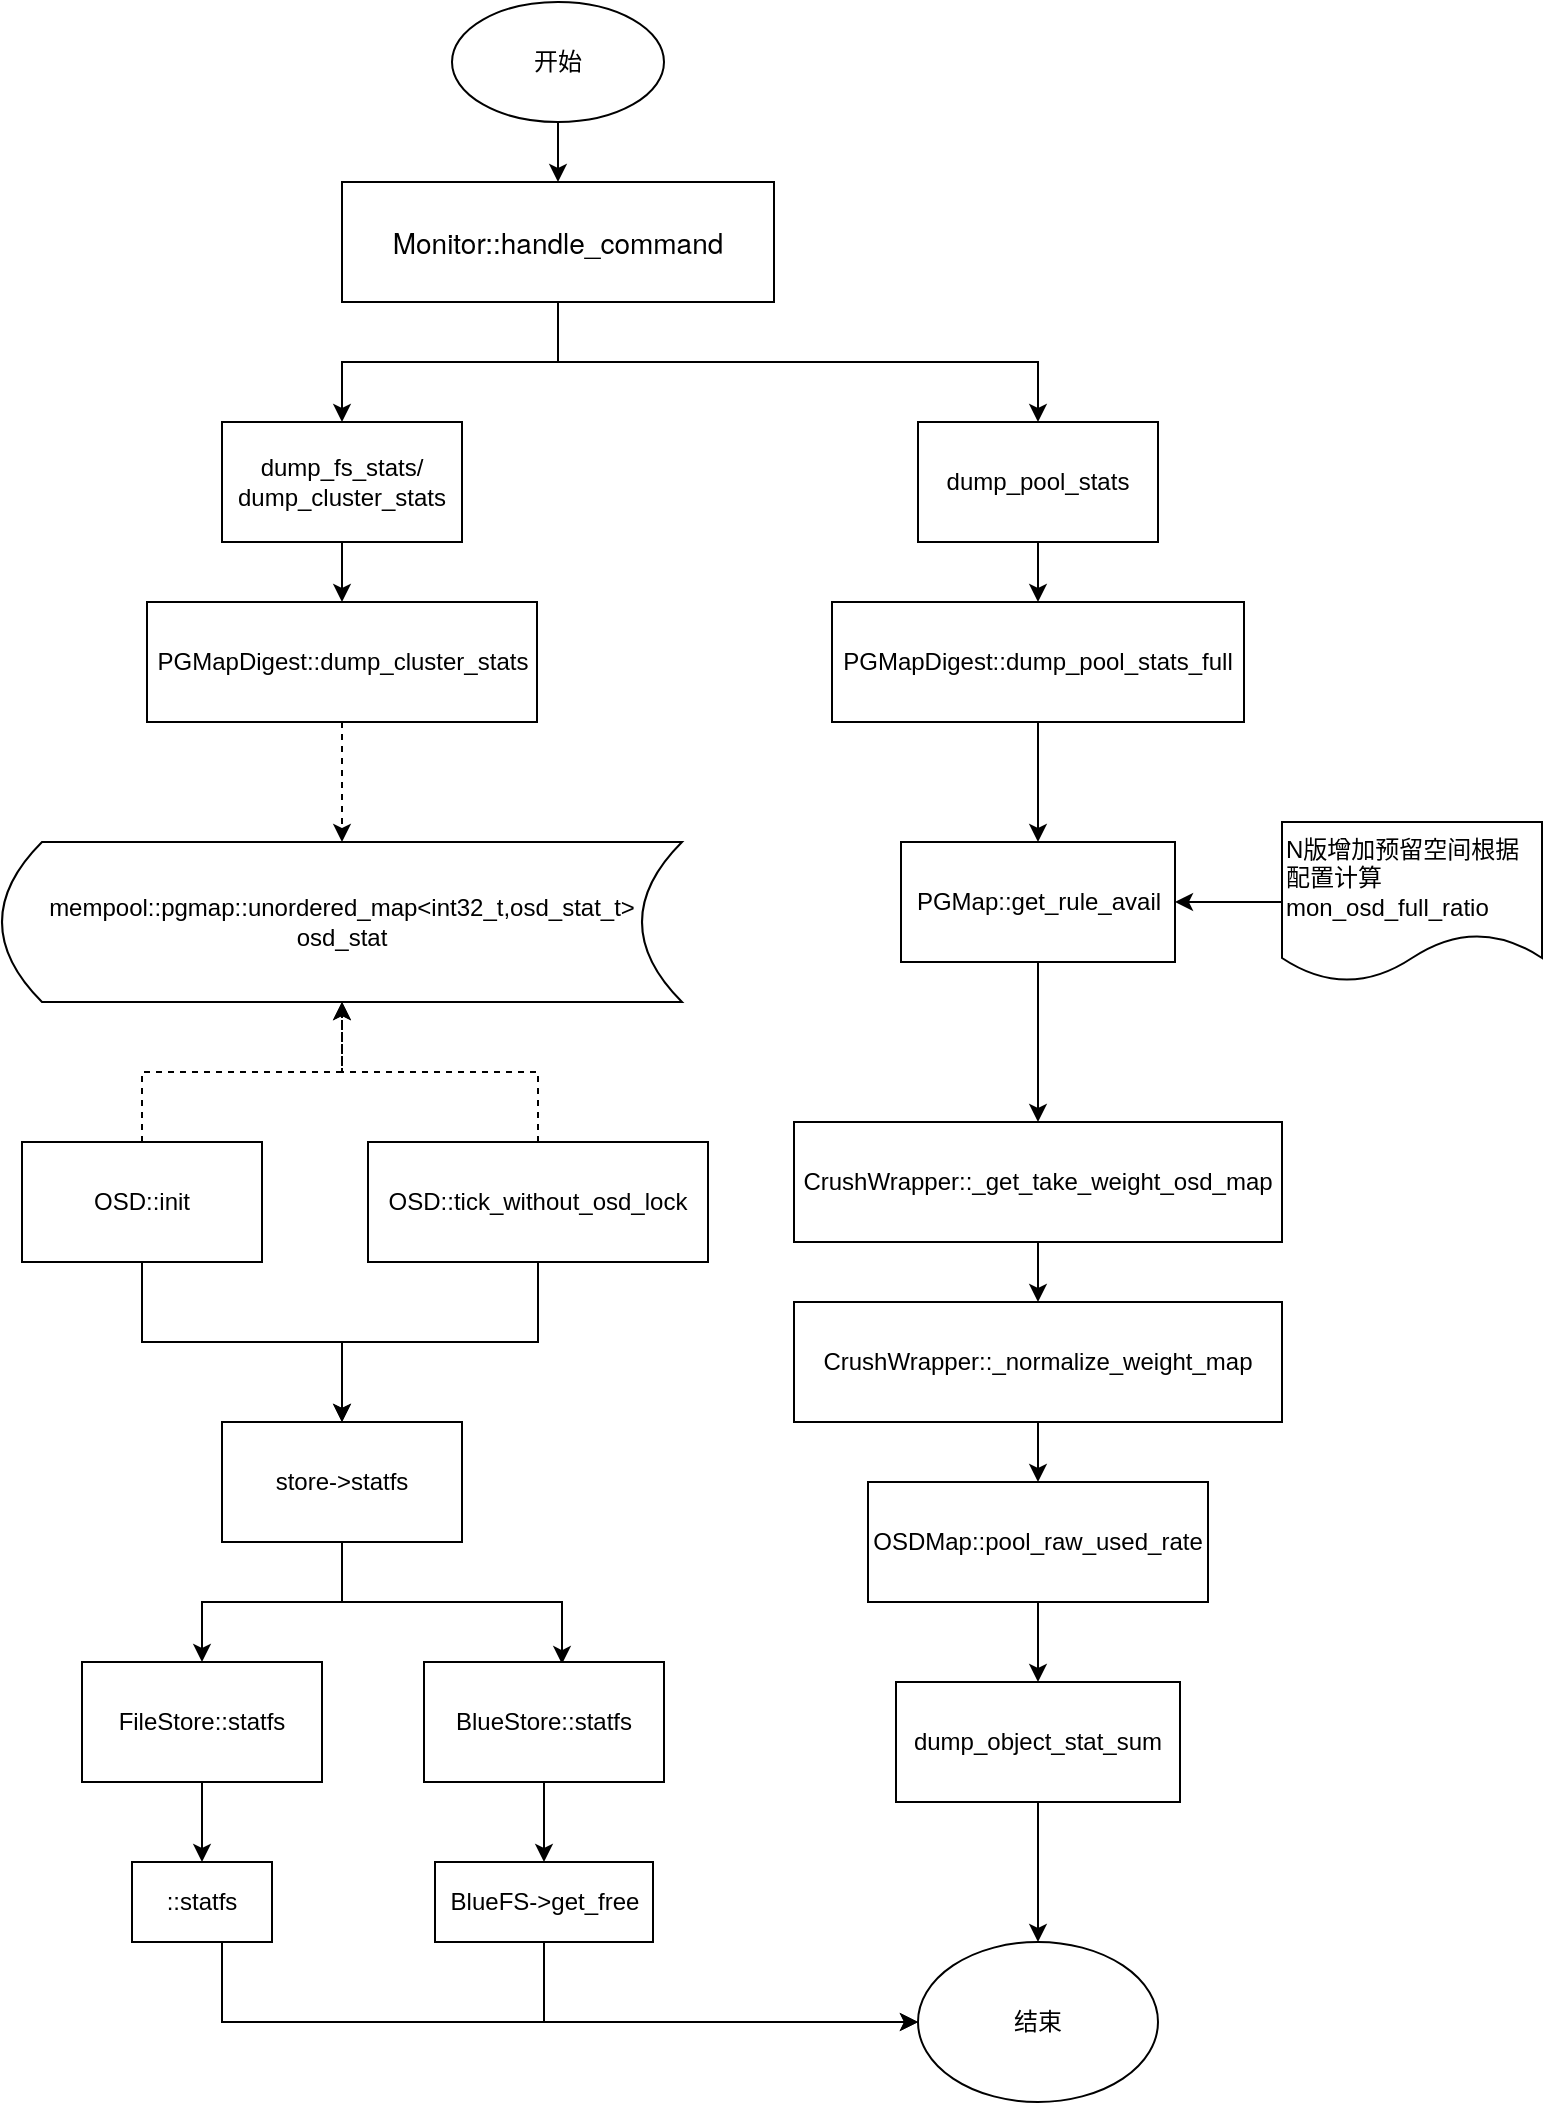 <mxfile version="13.10.3" type="github">
  <diagram id="6e-vJD3wvlppIElbMWfc" name="Page-1">
    <mxGraphModel dx="1426" dy="744" grid="1" gridSize="10" guides="1" tooltips="1" connect="1" arrows="1" fold="1" page="1" pageScale="1" pageWidth="827" pageHeight="1169" math="0" shadow="0">
      <root>
        <mxCell id="0" />
        <mxCell id="1" parent="0" />
        <mxCell id="qqQF4ZpkAIQ9nv0Ad5gP-3" value="" style="edgeStyle=orthogonalEdgeStyle;rounded=0;orthogonalLoop=1;jettySize=auto;html=1;" edge="1" parent="1" source="qqQF4ZpkAIQ9nv0Ad5gP-1" target="qqQF4ZpkAIQ9nv0Ad5gP-2">
          <mxGeometry relative="1" as="geometry" />
        </mxCell>
        <mxCell id="qqQF4ZpkAIQ9nv0Ad5gP-1" value="开始" style="ellipse;whiteSpace=wrap;html=1;" vertex="1" parent="1">
          <mxGeometry x="255" y="30" width="106" height="60" as="geometry" />
        </mxCell>
        <mxCell id="qqQF4ZpkAIQ9nv0Ad5gP-5" value="" style="edgeStyle=orthogonalEdgeStyle;rounded=0;orthogonalLoop=1;jettySize=auto;html=1;" edge="1" parent="1" source="qqQF4ZpkAIQ9nv0Ad5gP-2" target="qqQF4ZpkAIQ9nv0Ad5gP-4">
          <mxGeometry relative="1" as="geometry" />
        </mxCell>
        <mxCell id="qqQF4ZpkAIQ9nv0Ad5gP-9" style="edgeStyle=orthogonalEdgeStyle;rounded=0;orthogonalLoop=1;jettySize=auto;html=1;exitX=0.5;exitY=1;exitDx=0;exitDy=0;entryX=0.5;entryY=0;entryDx=0;entryDy=0;" edge="1" parent="1" source="qqQF4ZpkAIQ9nv0Ad5gP-2" target="qqQF4ZpkAIQ9nv0Ad5gP-7">
          <mxGeometry relative="1" as="geometry" />
        </mxCell>
        <mxCell id="qqQF4ZpkAIQ9nv0Ad5gP-2" value="&lt;div style=&quot;text-align: left&quot;&gt;&lt;span style=&quot;font-size: 14px&quot;&gt;&lt;font face=&quot;helvetica neue, helvetica, verdana, arial, sans-serif&quot;&gt;Monitor::handle_command&lt;/font&gt;&lt;/span&gt;&lt;/div&gt;" style="whiteSpace=wrap;html=1;" vertex="1" parent="1">
          <mxGeometry x="200" y="120" width="216" height="60" as="geometry" />
        </mxCell>
        <mxCell id="qqQF4ZpkAIQ9nv0Ad5gP-13" value="" style="edgeStyle=orthogonalEdgeStyle;rounded=0;orthogonalLoop=1;jettySize=auto;html=1;" edge="1" parent="1" source="qqQF4ZpkAIQ9nv0Ad5gP-4" target="qqQF4ZpkAIQ9nv0Ad5gP-12">
          <mxGeometry relative="1" as="geometry" />
        </mxCell>
        <mxCell id="qqQF4ZpkAIQ9nv0Ad5gP-4" value="dump_fs_stats/&lt;br&gt;dump_cluster_stats" style="whiteSpace=wrap;html=1;" vertex="1" parent="1">
          <mxGeometry x="140" y="240" width="120" height="60" as="geometry" />
        </mxCell>
        <mxCell id="qqQF4ZpkAIQ9nv0Ad5gP-11" value="" style="edgeStyle=orthogonalEdgeStyle;rounded=0;orthogonalLoop=1;jettySize=auto;html=1;" edge="1" parent="1" source="qqQF4ZpkAIQ9nv0Ad5gP-7" target="qqQF4ZpkAIQ9nv0Ad5gP-10">
          <mxGeometry relative="1" as="geometry" />
        </mxCell>
        <mxCell id="qqQF4ZpkAIQ9nv0Ad5gP-7" value="dump_pool_stats" style="rounded=0;whiteSpace=wrap;html=1;" vertex="1" parent="1">
          <mxGeometry x="488" y="240" width="120" height="60" as="geometry" />
        </mxCell>
        <mxCell id="qqQF4ZpkAIQ9nv0Ad5gP-39" value="" style="edgeStyle=orthogonalEdgeStyle;rounded=0;orthogonalLoop=1;jettySize=auto;html=1;" edge="1" parent="1" source="qqQF4ZpkAIQ9nv0Ad5gP-10" target="qqQF4ZpkAIQ9nv0Ad5gP-38">
          <mxGeometry relative="1" as="geometry" />
        </mxCell>
        <mxCell id="qqQF4ZpkAIQ9nv0Ad5gP-10" value="PGMapDigest::dump_pool_stats_full" style="whiteSpace=wrap;html=1;rounded=0;" vertex="1" parent="1">
          <mxGeometry x="445" y="330" width="206" height="60" as="geometry" />
        </mxCell>
        <mxCell id="qqQF4ZpkAIQ9nv0Ad5gP-16" style="edgeStyle=orthogonalEdgeStyle;rounded=0;orthogonalLoop=1;jettySize=auto;html=1;entryX=0.5;entryY=0;entryDx=0;entryDy=0;dashed=1;" edge="1" parent="1" source="qqQF4ZpkAIQ9nv0Ad5gP-12" target="qqQF4ZpkAIQ9nv0Ad5gP-14">
          <mxGeometry relative="1" as="geometry" />
        </mxCell>
        <mxCell id="qqQF4ZpkAIQ9nv0Ad5gP-12" value="PGMapDigest::dump_cluster_stats" style="whiteSpace=wrap;html=1;" vertex="1" parent="1">
          <mxGeometry x="102.5" y="330" width="195" height="60" as="geometry" />
        </mxCell>
        <mxCell id="qqQF4ZpkAIQ9nv0Ad5gP-14" value="mempool::pgmap::unordered_map&amp;lt;int32_t,osd_stat_t&amp;gt; osd_stat" style="shape=dataStorage;whiteSpace=wrap;html=1;fixedSize=1;" vertex="1" parent="1">
          <mxGeometry x="30" y="450" width="340" height="80" as="geometry" />
        </mxCell>
        <mxCell id="qqQF4ZpkAIQ9nv0Ad5gP-21" style="edgeStyle=orthogonalEdgeStyle;rounded=0;orthogonalLoop=1;jettySize=auto;html=1;exitX=0.5;exitY=0;exitDx=0;exitDy=0;entryX=0.5;entryY=1;entryDx=0;entryDy=0;dashed=1;" edge="1" parent="1" source="qqQF4ZpkAIQ9nv0Ad5gP-18" target="qqQF4ZpkAIQ9nv0Ad5gP-14">
          <mxGeometry relative="1" as="geometry" />
        </mxCell>
        <mxCell id="qqQF4ZpkAIQ9nv0Ad5gP-25" value="" style="edgeStyle=orthogonalEdgeStyle;rounded=0;orthogonalLoop=1;jettySize=auto;html=1;" edge="1" parent="1" source="qqQF4ZpkAIQ9nv0Ad5gP-18" target="qqQF4ZpkAIQ9nv0Ad5gP-24">
          <mxGeometry relative="1" as="geometry" />
        </mxCell>
        <mxCell id="qqQF4ZpkAIQ9nv0Ad5gP-18" value="OSD::init" style="whiteSpace=wrap;html=1;" vertex="1" parent="1">
          <mxGeometry x="40" y="600" width="120" height="60" as="geometry" />
        </mxCell>
        <mxCell id="qqQF4ZpkAIQ9nv0Ad5gP-22" style="edgeStyle=orthogonalEdgeStyle;rounded=0;orthogonalLoop=1;jettySize=auto;html=1;exitX=0.5;exitY=0;exitDx=0;exitDy=0;entryX=0.5;entryY=1;entryDx=0;entryDy=0;dashed=1;" edge="1" parent="1" source="qqQF4ZpkAIQ9nv0Ad5gP-20" target="qqQF4ZpkAIQ9nv0Ad5gP-14">
          <mxGeometry relative="1" as="geometry">
            <mxPoint x="200" y="540" as="targetPoint" />
          </mxGeometry>
        </mxCell>
        <mxCell id="qqQF4ZpkAIQ9nv0Ad5gP-26" style="edgeStyle=orthogonalEdgeStyle;rounded=0;orthogonalLoop=1;jettySize=auto;html=1;exitX=0.5;exitY=1;exitDx=0;exitDy=0;entryX=0.5;entryY=0;entryDx=0;entryDy=0;" edge="1" parent="1" source="qqQF4ZpkAIQ9nv0Ad5gP-20" target="qqQF4ZpkAIQ9nv0Ad5gP-24">
          <mxGeometry relative="1" as="geometry">
            <mxPoint x="100" y="740" as="targetPoint" />
          </mxGeometry>
        </mxCell>
        <mxCell id="qqQF4ZpkAIQ9nv0Ad5gP-20" value="OSD::tick_without_osd_lock" style="whiteSpace=wrap;html=1;" vertex="1" parent="1">
          <mxGeometry x="213" y="600" width="170" height="60" as="geometry" />
        </mxCell>
        <mxCell id="qqQF4ZpkAIQ9nv0Ad5gP-28" value="" style="edgeStyle=orthogonalEdgeStyle;rounded=0;orthogonalLoop=1;jettySize=auto;html=1;" edge="1" parent="1" source="qqQF4ZpkAIQ9nv0Ad5gP-24" target="qqQF4ZpkAIQ9nv0Ad5gP-27">
          <mxGeometry relative="1" as="geometry" />
        </mxCell>
        <mxCell id="qqQF4ZpkAIQ9nv0Ad5gP-30" style="edgeStyle=orthogonalEdgeStyle;rounded=0;orthogonalLoop=1;jettySize=auto;html=1;exitX=0.5;exitY=1;exitDx=0;exitDy=0;entryX=0.575;entryY=0.017;entryDx=0;entryDy=0;entryPerimeter=0;" edge="1" parent="1" source="qqQF4ZpkAIQ9nv0Ad5gP-24" target="qqQF4ZpkAIQ9nv0Ad5gP-29">
          <mxGeometry relative="1" as="geometry" />
        </mxCell>
        <mxCell id="qqQF4ZpkAIQ9nv0Ad5gP-24" value="store-&amp;gt;statfs" style="whiteSpace=wrap;html=1;" vertex="1" parent="1">
          <mxGeometry x="140" y="740" width="120" height="60" as="geometry" />
        </mxCell>
        <mxCell id="qqQF4ZpkAIQ9nv0Ad5gP-33" value="" style="edgeStyle=orthogonalEdgeStyle;rounded=0;orthogonalLoop=1;jettySize=auto;html=1;" edge="1" parent="1" source="qqQF4ZpkAIQ9nv0Ad5gP-27" target="qqQF4ZpkAIQ9nv0Ad5gP-32">
          <mxGeometry relative="1" as="geometry" />
        </mxCell>
        <mxCell id="qqQF4ZpkAIQ9nv0Ad5gP-27" value="FileStore::statfs" style="whiteSpace=wrap;html=1;" vertex="1" parent="1">
          <mxGeometry x="70" y="860" width="120" height="60" as="geometry" />
        </mxCell>
        <mxCell id="qqQF4ZpkAIQ9nv0Ad5gP-37" value="" style="edgeStyle=orthogonalEdgeStyle;rounded=0;orthogonalLoop=1;jettySize=auto;html=1;" edge="1" parent="1" source="qqQF4ZpkAIQ9nv0Ad5gP-29" target="qqQF4ZpkAIQ9nv0Ad5gP-36">
          <mxGeometry relative="1" as="geometry" />
        </mxCell>
        <mxCell id="qqQF4ZpkAIQ9nv0Ad5gP-29" value="BlueStore::statfs" style="whiteSpace=wrap;html=1;" vertex="1" parent="1">
          <mxGeometry x="241" y="860" width="120" height="60" as="geometry" />
        </mxCell>
        <mxCell id="qqQF4ZpkAIQ9nv0Ad5gP-54" style="edgeStyle=orthogonalEdgeStyle;rounded=0;orthogonalLoop=1;jettySize=auto;html=1;" edge="1" parent="1" source="qqQF4ZpkAIQ9nv0Ad5gP-32" target="qqQF4ZpkAIQ9nv0Ad5gP-52">
          <mxGeometry relative="1" as="geometry">
            <Array as="points">
              <mxPoint x="140" y="1040" />
            </Array>
          </mxGeometry>
        </mxCell>
        <mxCell id="qqQF4ZpkAIQ9nv0Ad5gP-32" value="::statfs" style="whiteSpace=wrap;html=1;" vertex="1" parent="1">
          <mxGeometry x="95" y="960" width="70" height="40" as="geometry" />
        </mxCell>
        <mxCell id="qqQF4ZpkAIQ9nv0Ad5gP-55" style="edgeStyle=orthogonalEdgeStyle;rounded=0;orthogonalLoop=1;jettySize=auto;html=1;exitX=0.5;exitY=1;exitDx=0;exitDy=0;entryX=0;entryY=0.5;entryDx=0;entryDy=0;" edge="1" parent="1" source="qqQF4ZpkAIQ9nv0Ad5gP-36" target="qqQF4ZpkAIQ9nv0Ad5gP-52">
          <mxGeometry relative="1" as="geometry" />
        </mxCell>
        <mxCell id="qqQF4ZpkAIQ9nv0Ad5gP-36" value="BlueFS-&amp;gt;get_free" style="whiteSpace=wrap;html=1;" vertex="1" parent="1">
          <mxGeometry x="246.5" y="960" width="109" height="40" as="geometry" />
        </mxCell>
        <mxCell id="qqQF4ZpkAIQ9nv0Ad5gP-41" value="" style="edgeStyle=orthogonalEdgeStyle;rounded=0;orthogonalLoop=1;jettySize=auto;html=1;" edge="1" parent="1" source="qqQF4ZpkAIQ9nv0Ad5gP-38" target="qqQF4ZpkAIQ9nv0Ad5gP-40">
          <mxGeometry relative="1" as="geometry" />
        </mxCell>
        <mxCell id="qqQF4ZpkAIQ9nv0Ad5gP-38" value="PGMap::get_rule_avail" style="whiteSpace=wrap;html=1;rounded=0;" vertex="1" parent="1">
          <mxGeometry x="479.5" y="450" width="137" height="60" as="geometry" />
        </mxCell>
        <mxCell id="qqQF4ZpkAIQ9nv0Ad5gP-43" value="" style="edgeStyle=orthogonalEdgeStyle;rounded=0;orthogonalLoop=1;jettySize=auto;html=1;" edge="1" parent="1" source="qqQF4ZpkAIQ9nv0Ad5gP-40" target="qqQF4ZpkAIQ9nv0Ad5gP-42">
          <mxGeometry relative="1" as="geometry" />
        </mxCell>
        <mxCell id="qqQF4ZpkAIQ9nv0Ad5gP-40" value="CrushWrapper::_get_take_weight_osd_map" style="whiteSpace=wrap;html=1;rounded=0;" vertex="1" parent="1">
          <mxGeometry x="426" y="590" width="244" height="60" as="geometry" />
        </mxCell>
        <mxCell id="qqQF4ZpkAIQ9nv0Ad5gP-48" value="" style="edgeStyle=orthogonalEdgeStyle;rounded=0;orthogonalLoop=1;jettySize=auto;html=1;" edge="1" parent="1" source="qqQF4ZpkAIQ9nv0Ad5gP-42" target="qqQF4ZpkAIQ9nv0Ad5gP-47">
          <mxGeometry relative="1" as="geometry" />
        </mxCell>
        <mxCell id="qqQF4ZpkAIQ9nv0Ad5gP-42" value="CrushWrapper::_normalize_weight_map" style="whiteSpace=wrap;html=1;rounded=0;" vertex="1" parent="1">
          <mxGeometry x="426" y="680" width="244" height="60" as="geometry" />
        </mxCell>
        <mxCell id="qqQF4ZpkAIQ9nv0Ad5gP-46" style="edgeStyle=orthogonalEdgeStyle;rounded=0;orthogonalLoop=1;jettySize=auto;html=1;entryX=1;entryY=0.5;entryDx=0;entryDy=0;" edge="1" parent="1" source="qqQF4ZpkAIQ9nv0Ad5gP-45" target="qqQF4ZpkAIQ9nv0Ad5gP-38">
          <mxGeometry relative="1" as="geometry" />
        </mxCell>
        <mxCell id="qqQF4ZpkAIQ9nv0Ad5gP-45" value="N版增加预留空间根据配置计算mon_osd_full_ratio" style="shape=document;whiteSpace=wrap;html=1;boundedLbl=1;align=left;" vertex="1" parent="1">
          <mxGeometry x="670" y="440" width="130" height="80" as="geometry" />
        </mxCell>
        <mxCell id="qqQF4ZpkAIQ9nv0Ad5gP-50" value="" style="edgeStyle=orthogonalEdgeStyle;rounded=0;orthogonalLoop=1;jettySize=auto;html=1;" edge="1" parent="1" source="qqQF4ZpkAIQ9nv0Ad5gP-47" target="qqQF4ZpkAIQ9nv0Ad5gP-49">
          <mxGeometry relative="1" as="geometry" />
        </mxCell>
        <mxCell id="qqQF4ZpkAIQ9nv0Ad5gP-47" value="OSDMap::pool_raw_used_rate" style="whiteSpace=wrap;html=1;rounded=0;" vertex="1" parent="1">
          <mxGeometry x="463" y="770" width="170" height="60" as="geometry" />
        </mxCell>
        <mxCell id="qqQF4ZpkAIQ9nv0Ad5gP-53" value="" style="edgeStyle=orthogonalEdgeStyle;rounded=0;orthogonalLoop=1;jettySize=auto;html=1;" edge="1" parent="1" source="qqQF4ZpkAIQ9nv0Ad5gP-49" target="qqQF4ZpkAIQ9nv0Ad5gP-52">
          <mxGeometry relative="1" as="geometry" />
        </mxCell>
        <mxCell id="qqQF4ZpkAIQ9nv0Ad5gP-49" value="dump_object_stat_sum" style="whiteSpace=wrap;html=1;rounded=0;" vertex="1" parent="1">
          <mxGeometry x="477" y="870" width="142" height="60" as="geometry" />
        </mxCell>
        <mxCell id="qqQF4ZpkAIQ9nv0Ad5gP-52" value="结束" style="ellipse;whiteSpace=wrap;html=1;rounded=0;" vertex="1" parent="1">
          <mxGeometry x="488" y="1000" width="120" height="80" as="geometry" />
        </mxCell>
      </root>
    </mxGraphModel>
  </diagram>
</mxfile>

